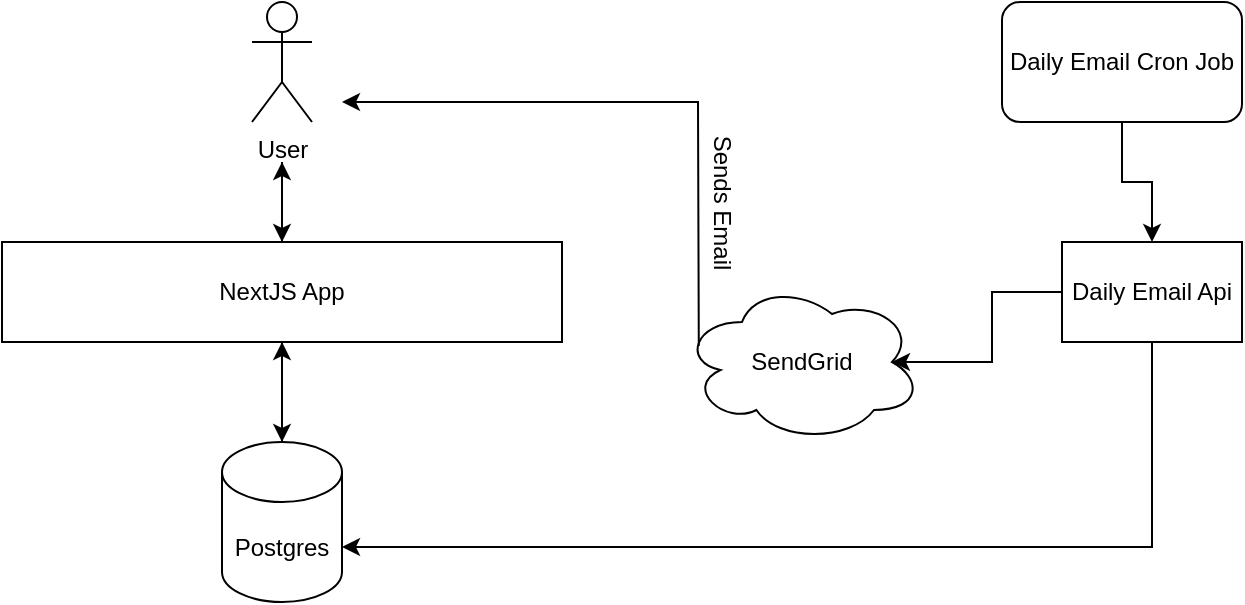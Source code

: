 <mxfile version="17.4.6" type="device"><diagram id="hCmGB0ISMKadtXgxjuZ5" name="Page-1"><mxGraphModel dx="1234" dy="750" grid="1" gridSize="10" guides="1" tooltips="1" connect="1" arrows="1" fold="1" page="1" pageScale="1" pageWidth="827" pageHeight="1169" math="0" shadow="0"><root><mxCell id="0"/><mxCell id="1" parent="0"/><mxCell id="MvSeKXCfIw0u7nk00H0--6" style="edgeStyle=orthogonalEdgeStyle;rounded=0;orthogonalLoop=1;jettySize=auto;html=1;exitX=0.5;exitY=1;exitDx=0;exitDy=0;" edge="1" parent="1" source="MvSeKXCfIw0u7nk00H0--1"><mxGeometry relative="1" as="geometry"><mxPoint x="300" y="240" as="targetPoint"/></mxGeometry></mxCell><mxCell id="MvSeKXCfIw0u7nk00H0--21" style="edgeStyle=orthogonalEdgeStyle;rounded=0;orthogonalLoop=1;jettySize=auto;html=1;exitX=0.5;exitY=0;exitDx=0;exitDy=0;" edge="1" parent="1" source="MvSeKXCfIw0u7nk00H0--1"><mxGeometry relative="1" as="geometry"><mxPoint x="300" y="100" as="targetPoint"/></mxGeometry></mxCell><mxCell id="MvSeKXCfIw0u7nk00H0--1" value="NextJS App" style="rounded=0;whiteSpace=wrap;html=1;" vertex="1" parent="1"><mxGeometry x="160" y="140" width="280" height="50" as="geometry"/></mxCell><mxCell id="MvSeKXCfIw0u7nk00H0--5" style="edgeStyle=orthogonalEdgeStyle;rounded=0;orthogonalLoop=1;jettySize=auto;html=1;exitX=0.5;exitY=0;exitDx=0;exitDy=0;exitPerimeter=0;" edge="1" parent="1" source="MvSeKXCfIw0u7nk00H0--2" target="MvSeKXCfIw0u7nk00H0--1"><mxGeometry relative="1" as="geometry"/></mxCell><mxCell id="MvSeKXCfIw0u7nk00H0--2" value="Postgres" style="shape=cylinder3;whiteSpace=wrap;html=1;boundedLbl=1;backgroundOutline=1;size=15;" vertex="1" parent="1"><mxGeometry x="270" y="240" width="60" height="80" as="geometry"/></mxCell><mxCell id="MvSeKXCfIw0u7nk00H0--3" value="SendGrid" style="ellipse;shape=cloud;whiteSpace=wrap;html=1;" vertex="1" parent="1"><mxGeometry x="500" y="160" width="120" height="80" as="geometry"/></mxCell><mxCell id="MvSeKXCfIw0u7nk00H0--15" style="edgeStyle=orthogonalEdgeStyle;rounded=0;orthogonalLoop=1;jettySize=auto;html=1;exitX=0.5;exitY=1;exitDx=0;exitDy=0;" edge="1" parent="1" source="MvSeKXCfIw0u7nk00H0--4" target="MvSeKXCfIw0u7nk00H0--12"><mxGeometry relative="1" as="geometry"/></mxCell><mxCell id="MvSeKXCfIw0u7nk00H0--4" value="Daily Email Cron Job" style="rounded=1;whiteSpace=wrap;html=1;" vertex="1" parent="1"><mxGeometry x="660" y="20" width="120" height="60" as="geometry"/></mxCell><mxCell id="MvSeKXCfIw0u7nk00H0--7" value="User" style="shape=umlActor;verticalLabelPosition=bottom;verticalAlign=top;html=1;outlineConnect=0;" vertex="1" parent="1"><mxGeometry x="285" y="20" width="30" height="60" as="geometry"/></mxCell><mxCell id="MvSeKXCfIw0u7nk00H0--16" style="edgeStyle=orthogonalEdgeStyle;rounded=0;orthogonalLoop=1;jettySize=auto;html=1;exitX=0.5;exitY=1;exitDx=0;exitDy=0;entryX=1;entryY=0;entryDx=0;entryDy=52.5;entryPerimeter=0;" edge="1" parent="1" source="MvSeKXCfIw0u7nk00H0--12" target="MvSeKXCfIw0u7nk00H0--2"><mxGeometry relative="1" as="geometry"/></mxCell><mxCell id="MvSeKXCfIw0u7nk00H0--17" style="edgeStyle=orthogonalEdgeStyle;rounded=0;orthogonalLoop=1;jettySize=auto;html=1;exitX=0;exitY=0.5;exitDx=0;exitDy=0;entryX=0.875;entryY=0.5;entryDx=0;entryDy=0;entryPerimeter=0;" edge="1" parent="1" source="MvSeKXCfIw0u7nk00H0--12" target="MvSeKXCfIw0u7nk00H0--3"><mxGeometry relative="1" as="geometry"/></mxCell><mxCell id="MvSeKXCfIw0u7nk00H0--12" value="Daily Email Api" style="rounded=0;whiteSpace=wrap;html=1;" vertex="1" parent="1"><mxGeometry x="690" y="140" width="90" height="50" as="geometry"/></mxCell><mxCell id="MvSeKXCfIw0u7nk00H0--14" value="" style="endArrow=classic;html=1;rounded=0;entryX=0.5;entryY=0;entryDx=0;entryDy=0;" edge="1" parent="1" target="MvSeKXCfIw0u7nk00H0--1"><mxGeometry width="50" height="50" relative="1" as="geometry"><mxPoint x="300" y="100" as="sourcePoint"/><mxPoint x="440" y="320" as="targetPoint"/></mxGeometry></mxCell><mxCell id="MvSeKXCfIw0u7nk00H0--19" value="" style="endArrow=classic;html=1;rounded=0;exitX=0.07;exitY=0.4;exitDx=0;exitDy=0;exitPerimeter=0;" edge="1" parent="1" source="MvSeKXCfIw0u7nk00H0--3"><mxGeometry width="50" height="50" relative="1" as="geometry"><mxPoint x="390" y="370" as="sourcePoint"/><mxPoint x="330" y="70" as="targetPoint"/><Array as="points"><mxPoint x="508" y="70"/></Array></mxGeometry></mxCell><mxCell id="MvSeKXCfIw0u7nk00H0--20" value="Sends Email" style="text;html=1;align=center;verticalAlign=middle;resizable=0;points=[];autosize=1;strokeColor=none;fillColor=none;rotation=90;" vertex="1" parent="1"><mxGeometry x="480" y="110" width="80" height="20" as="geometry"/></mxCell></root></mxGraphModel></diagram></mxfile>